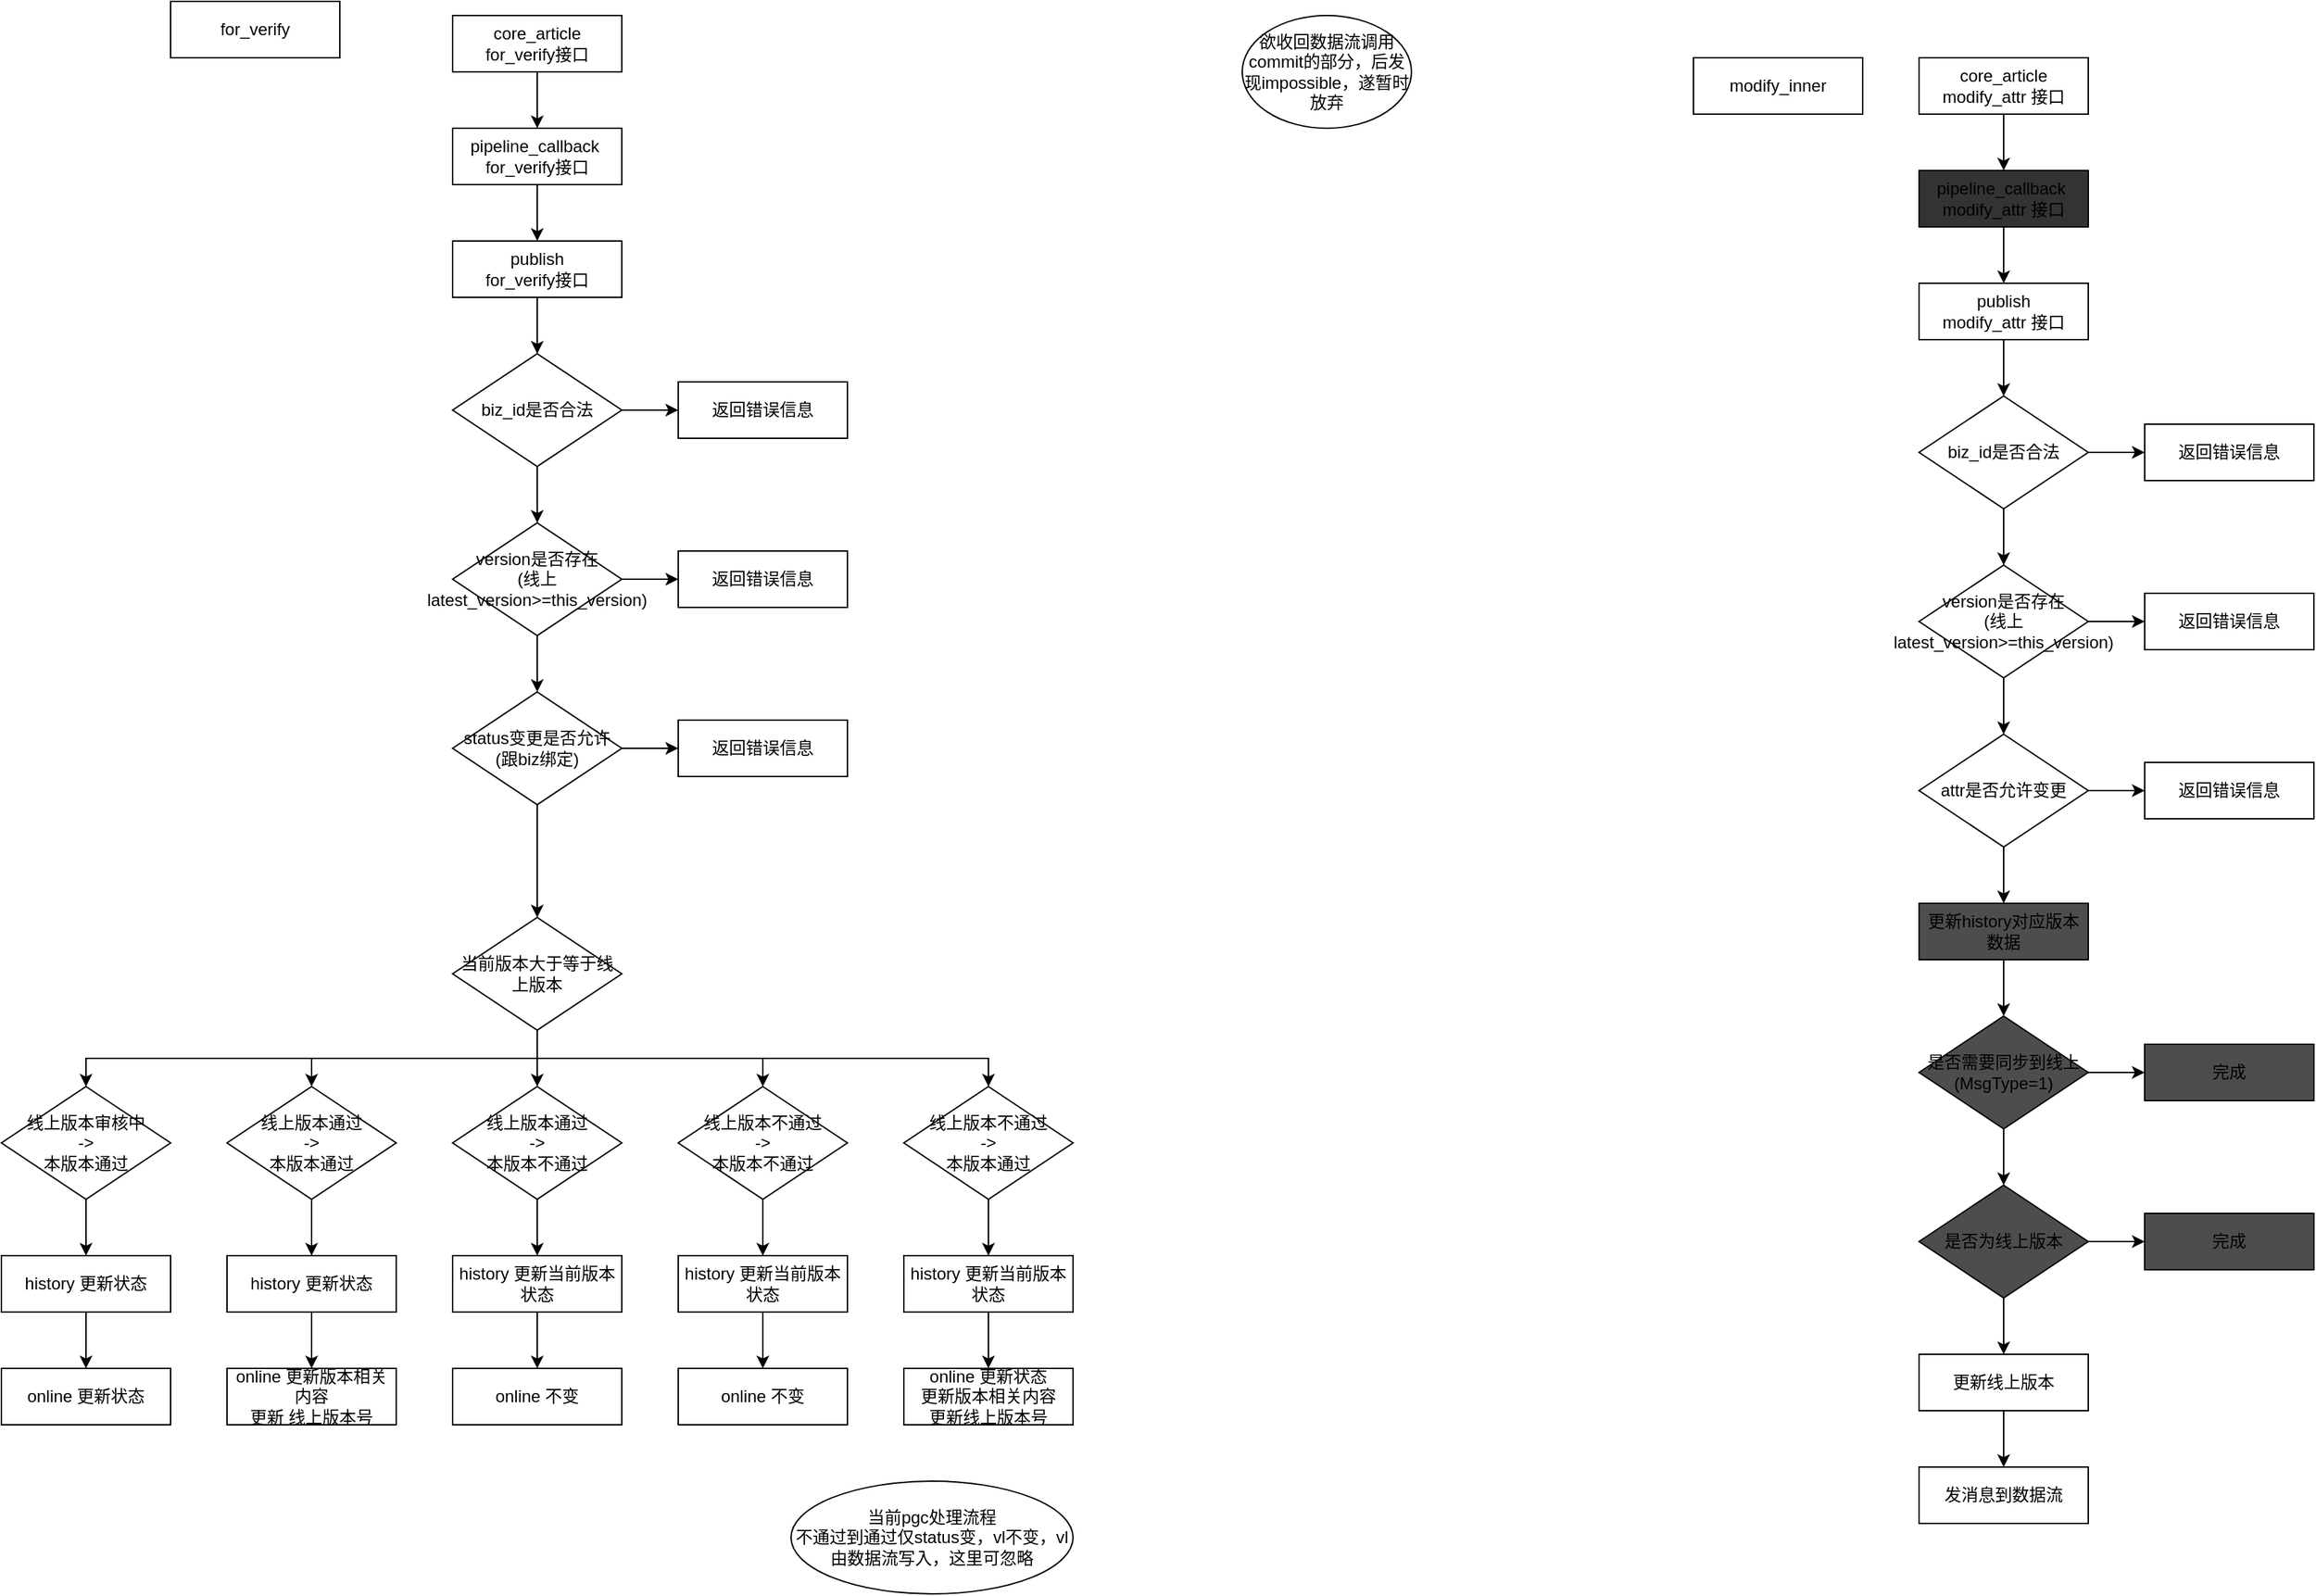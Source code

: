 <mxfile version="10.4.6" type="github"><diagram id="uwN7t0dQKSLG35ZwlZtE" name="Page-1"><mxGraphModel dx="678" dy="472" grid="1" gridSize="10" guides="1" tooltips="1" connect="1" arrows="1" fold="1" page="1" pageScale="1" pageWidth="3300" pageHeight="2339" math="0" shadow="0"><root><mxCell id="0"/><mxCell id="1" parent="0"/><mxCell id="C4Qsqmq2gH5LysrYEjTC-1" value="for_verify" style="rounded=0;whiteSpace=wrap;html=1;" vertex="1" parent="1"><mxGeometry x="160" y="30" width="120" height="40" as="geometry"/></mxCell><mxCell id="C4Qsqmq2gH5LysrYEjTC-2" value="modify_inner&lt;br&gt;" style="rounded=0;whiteSpace=wrap;html=1;" vertex="1" parent="1"><mxGeometry x="1240" y="70" width="120" height="40" as="geometry"/></mxCell><mxCell id="C4Qsqmq2gH5LysrYEjTC-14" style="edgeStyle=orthogonalEdgeStyle;rounded=0;orthogonalLoop=1;jettySize=auto;html=1;entryX=0.5;entryY=0;entryDx=0;entryDy=0;" edge="1" parent="1" source="C4Qsqmq2gH5LysrYEjTC-3" target="C4Qsqmq2gH5LysrYEjTC-6"><mxGeometry relative="1" as="geometry"/></mxCell><mxCell id="C4Qsqmq2gH5LysrYEjTC-3" value="pipeline_callback&amp;nbsp;&lt;br&gt;for_verify接口" style="rounded=0;whiteSpace=wrap;html=1;" vertex="1" parent="1"><mxGeometry x="360" y="120" width="120" height="40" as="geometry"/></mxCell><mxCell id="C4Qsqmq2gH5LysrYEjTC-17" value="" style="edgeStyle=orthogonalEdgeStyle;rounded=0;orthogonalLoop=1;jettySize=auto;html=1;" edge="1" parent="1" source="C4Qsqmq2gH5LysrYEjTC-5" target="C4Qsqmq2gH5LysrYEjTC-9"><mxGeometry relative="1" as="geometry"/></mxCell><mxCell id="C4Qsqmq2gH5LysrYEjTC-45" value="" style="edgeStyle=orthogonalEdgeStyle;rounded=0;orthogonalLoop=1;jettySize=auto;html=1;" edge="1" parent="1" source="C4Qsqmq2gH5LysrYEjTC-5" target="C4Qsqmq2gH5LysrYEjTC-22"><mxGeometry relative="1" as="geometry"/></mxCell><mxCell id="C4Qsqmq2gH5LysrYEjTC-5" value="version是否存在&lt;br&gt;(线上latest_version&amp;gt;=this_version)&lt;br&gt;" style="rhombus;whiteSpace=wrap;html=1;" vertex="1" parent="1"><mxGeometry x="360" y="400" width="120" height="80" as="geometry"/></mxCell><mxCell id="C4Qsqmq2gH5LysrYEjTC-15" value="" style="edgeStyle=orthogonalEdgeStyle;rounded=0;orthogonalLoop=1;jettySize=auto;html=1;" edge="1" parent="1" source="C4Qsqmq2gH5LysrYEjTC-6" target="C4Qsqmq2gH5LysrYEjTC-8"><mxGeometry relative="1" as="geometry"/></mxCell><mxCell id="C4Qsqmq2gH5LysrYEjTC-6" value="publish &lt;br&gt;for_verify接口" style="rounded=0;whiteSpace=wrap;html=1;" vertex="1" parent="1"><mxGeometry x="360" y="200" width="120" height="40" as="geometry"/></mxCell><mxCell id="C4Qsqmq2gH5LysrYEjTC-16" value="" style="edgeStyle=orthogonalEdgeStyle;rounded=0;orthogonalLoop=1;jettySize=auto;html=1;" edge="1" parent="1" source="C4Qsqmq2gH5LysrYEjTC-8" target="C4Qsqmq2gH5LysrYEjTC-5"><mxGeometry relative="1" as="geometry"/></mxCell><mxCell id="C4Qsqmq2gH5LysrYEjTC-46" value="" style="edgeStyle=orthogonalEdgeStyle;rounded=0;orthogonalLoop=1;jettySize=auto;html=1;" edge="1" parent="1" source="C4Qsqmq2gH5LysrYEjTC-8" target="C4Qsqmq2gH5LysrYEjTC-21"><mxGeometry relative="1" as="geometry"/></mxCell><mxCell id="C4Qsqmq2gH5LysrYEjTC-8" value="biz_id是否合法" style="rhombus;whiteSpace=wrap;html=1;" vertex="1" parent="1"><mxGeometry x="360" y="280" width="120" height="80" as="geometry"/></mxCell><mxCell id="C4Qsqmq2gH5LysrYEjTC-18" value="" style="edgeStyle=orthogonalEdgeStyle;rounded=0;orthogonalLoop=1;jettySize=auto;html=1;" edge="1" parent="1" source="C4Qsqmq2gH5LysrYEjTC-9"><mxGeometry relative="1" as="geometry"><mxPoint x="420" y="680" as="targetPoint"/></mxGeometry></mxCell><mxCell id="C4Qsqmq2gH5LysrYEjTC-44" value="" style="edgeStyle=orthogonalEdgeStyle;rounded=0;orthogonalLoop=1;jettySize=auto;html=1;" edge="1" parent="1" source="C4Qsqmq2gH5LysrYEjTC-9" target="C4Qsqmq2gH5LysrYEjTC-23"><mxGeometry relative="1" as="geometry"/></mxCell><mxCell id="C4Qsqmq2gH5LysrYEjTC-9" value="status变更是否允许&lt;br&gt;(跟biz绑定)&lt;br&gt;" style="rhombus;whiteSpace=wrap;html=1;" vertex="1" parent="1"><mxGeometry x="360" y="520" width="120" height="80" as="geometry"/></mxCell><mxCell id="C4Qsqmq2gH5LysrYEjTC-20" value="" style="edgeStyle=orthogonalEdgeStyle;rounded=0;orthogonalLoop=1;jettySize=auto;html=1;" edge="1" parent="1" source="C4Qsqmq2gH5LysrYEjTC-12"><mxGeometry relative="1" as="geometry"><mxPoint x="100" y="920" as="targetPoint"/></mxGeometry></mxCell><mxCell id="C4Qsqmq2gH5LysrYEjTC-12" value="线上版本审核中&lt;br&gt;-&amp;gt;&lt;br&gt;本版本通过" style="rhombus;whiteSpace=wrap;html=1;" vertex="1" parent="1"><mxGeometry x="40" y="800" width="120" height="80" as="geometry"/></mxCell><mxCell id="C4Qsqmq2gH5LysrYEjTC-21" value="返回错误信息" style="rounded=0;whiteSpace=wrap;html=1;" vertex="1" parent="1"><mxGeometry x="520" y="300" width="120" height="40" as="geometry"/></mxCell><mxCell id="C4Qsqmq2gH5LysrYEjTC-22" value="返回错误信息" style="rounded=0;whiteSpace=wrap;html=1;" vertex="1" parent="1"><mxGeometry x="520" y="420" width="120" height="40" as="geometry"/></mxCell><mxCell id="C4Qsqmq2gH5LysrYEjTC-23" value="返回错误信息" style="rounded=0;whiteSpace=wrap;html=1;" vertex="1" parent="1"><mxGeometry x="520" y="540" width="120" height="40" as="geometry"/></mxCell><mxCell id="C4Qsqmq2gH5LysrYEjTC-40" value="" style="edgeStyle=orthogonalEdgeStyle;rounded=0;orthogonalLoop=1;jettySize=auto;html=1;" edge="1" parent="1" source="C4Qsqmq2gH5LysrYEjTC-26" target="C4Qsqmq2gH5LysrYEjTC-32"><mxGeometry relative="1" as="geometry"/></mxCell><mxCell id="C4Qsqmq2gH5LysrYEjTC-26" value="线上版本通过&lt;br&gt;-&amp;gt;&lt;br&gt;本版本通过" style="rhombus;whiteSpace=wrap;html=1;" vertex="1" parent="1"><mxGeometry x="200" y="800" width="120" height="80" as="geometry"/></mxCell><mxCell id="C4Qsqmq2gH5LysrYEjTC-42" value="" style="edgeStyle=orthogonalEdgeStyle;rounded=0;orthogonalLoop=1;jettySize=auto;html=1;" edge="1" parent="1" source="C4Qsqmq2gH5LysrYEjTC-27" target="C4Qsqmq2gH5LysrYEjTC-31"><mxGeometry relative="1" as="geometry"/></mxCell><mxCell id="C4Qsqmq2gH5LysrYEjTC-27" value="线上版本通过&lt;br&gt;-&amp;gt;&lt;br&gt;本版本不通过" style="rhombus;whiteSpace=wrap;html=1;" vertex="1" parent="1"><mxGeometry x="360" y="800" width="120" height="80" as="geometry"/></mxCell><mxCell id="C4Qsqmq2gH5LysrYEjTC-39" value="" style="edgeStyle=orthogonalEdgeStyle;rounded=0;orthogonalLoop=1;jettySize=auto;html=1;" edge="1" parent="1" source="C4Qsqmq2gH5LysrYEjTC-28" target="C4Qsqmq2gH5LysrYEjTC-33"><mxGeometry relative="1" as="geometry"/></mxCell><mxCell id="C4Qsqmq2gH5LysrYEjTC-28" value="history 更新状态" style="rounded=0;whiteSpace=wrap;html=1;" vertex="1" parent="1"><mxGeometry x="40" y="920" width="120" height="40" as="geometry"/></mxCell><mxCell id="C4Qsqmq2gH5LysrYEjTC-30" value="online 更新版本相关内容&lt;br&gt;更新 线上版本号&lt;br&gt;" style="rounded=0;whiteSpace=wrap;html=1;" vertex="1" parent="1"><mxGeometry x="200" y="1000" width="120" height="40" as="geometry"/></mxCell><mxCell id="C4Qsqmq2gH5LysrYEjTC-43" value="" style="edgeStyle=orthogonalEdgeStyle;rounded=0;orthogonalLoop=1;jettySize=auto;html=1;" edge="1" parent="1" source="C4Qsqmq2gH5LysrYEjTC-31" target="C4Qsqmq2gH5LysrYEjTC-34"><mxGeometry relative="1" as="geometry"/></mxCell><mxCell id="C4Qsqmq2gH5LysrYEjTC-31" value="history 更新当前版本状态" style="rounded=0;whiteSpace=wrap;html=1;" vertex="1" parent="1"><mxGeometry x="360" y="920" width="120" height="40" as="geometry"/></mxCell><mxCell id="C4Qsqmq2gH5LysrYEjTC-41" value="" style="edgeStyle=orthogonalEdgeStyle;rounded=0;orthogonalLoop=1;jettySize=auto;html=1;" edge="1" parent="1" source="C4Qsqmq2gH5LysrYEjTC-32" target="C4Qsqmq2gH5LysrYEjTC-30"><mxGeometry relative="1" as="geometry"/></mxCell><mxCell id="C4Qsqmq2gH5LysrYEjTC-32" value="history 更新状态" style="rounded=0;whiteSpace=wrap;html=1;" vertex="1" parent="1"><mxGeometry x="200" y="920" width="120" height="40" as="geometry"/></mxCell><mxCell id="C4Qsqmq2gH5LysrYEjTC-33" value="online 更新状态&lt;br&gt;" style="rounded=0;whiteSpace=wrap;html=1;" vertex="1" parent="1"><mxGeometry x="40" y="1000" width="120" height="40" as="geometry"/></mxCell><mxCell id="C4Qsqmq2gH5LysrYEjTC-34" value="online 不变" style="rounded=0;whiteSpace=wrap;html=1;" vertex="1" parent="1"><mxGeometry x="360" y="1000" width="120" height="40" as="geometry"/></mxCell><mxCell id="C4Qsqmq2gH5LysrYEjTC-52" value="" style="edgeStyle=orthogonalEdgeStyle;rounded=0;orthogonalLoop=1;jettySize=auto;html=1;" edge="1" parent="1" source="C4Qsqmq2gH5LysrYEjTC-47" target="C4Qsqmq2gH5LysrYEjTC-48"><mxGeometry relative="1" as="geometry"/></mxCell><mxCell id="C4Qsqmq2gH5LysrYEjTC-47" value="pipeline_callback&amp;nbsp;&lt;br&gt;modify_attr 接口" style="rounded=0;whiteSpace=wrap;html=1;fillColor=#333333;" vertex="1" parent="1"><mxGeometry x="1400" y="150" width="120" height="40" as="geometry"/></mxCell><mxCell id="C4Qsqmq2gH5LysrYEjTC-53" value="" style="edgeStyle=orthogonalEdgeStyle;rounded=0;orthogonalLoop=1;jettySize=auto;html=1;" edge="1" parent="1" source="C4Qsqmq2gH5LysrYEjTC-48" target="C4Qsqmq2gH5LysrYEjTC-49"><mxGeometry relative="1" as="geometry"/></mxCell><mxCell id="C4Qsqmq2gH5LysrYEjTC-48" value="publish &lt;br&gt;modify_attr 接口" style="rounded=0;whiteSpace=wrap;html=1;" vertex="1" parent="1"><mxGeometry x="1400" y="230" width="120" height="40" as="geometry"/></mxCell><mxCell id="C4Qsqmq2gH5LysrYEjTC-54" value="" style="edgeStyle=orthogonalEdgeStyle;rounded=0;orthogonalLoop=1;jettySize=auto;html=1;" edge="1" parent="1" source="C4Qsqmq2gH5LysrYEjTC-49" target="C4Qsqmq2gH5LysrYEjTC-50"><mxGeometry relative="1" as="geometry"/></mxCell><mxCell id="C4Qsqmq2gH5LysrYEjTC-72" value="" style="edgeStyle=orthogonalEdgeStyle;rounded=0;orthogonalLoop=1;jettySize=auto;html=1;" edge="1" parent="1" source="C4Qsqmq2gH5LysrYEjTC-49" target="C4Qsqmq2gH5LysrYEjTC-71"><mxGeometry relative="1" as="geometry"/></mxCell><mxCell id="C4Qsqmq2gH5LysrYEjTC-49" value="biz_id是否合法" style="rhombus;whiteSpace=wrap;html=1;" vertex="1" parent="1"><mxGeometry x="1400" y="310" width="120" height="80" as="geometry"/></mxCell><mxCell id="C4Qsqmq2gH5LysrYEjTC-55" value="" style="edgeStyle=orthogonalEdgeStyle;rounded=0;orthogonalLoop=1;jettySize=auto;html=1;" edge="1" parent="1" source="C4Qsqmq2gH5LysrYEjTC-50" target="C4Qsqmq2gH5LysrYEjTC-51"><mxGeometry relative="1" as="geometry"/></mxCell><mxCell id="C4Qsqmq2gH5LysrYEjTC-74" value="" style="edgeStyle=orthogonalEdgeStyle;rounded=0;orthogonalLoop=1;jettySize=auto;html=1;" edge="1" parent="1" source="C4Qsqmq2gH5LysrYEjTC-50" target="C4Qsqmq2gH5LysrYEjTC-73"><mxGeometry relative="1" as="geometry"/></mxCell><mxCell id="C4Qsqmq2gH5LysrYEjTC-50" value="version是否存在&lt;br&gt;(线上latest_version&amp;gt;=this_version)" style="rhombus;whiteSpace=wrap;html=1;" vertex="1" parent="1"><mxGeometry x="1400" y="430" width="120" height="80" as="geometry"/></mxCell><mxCell id="C4Qsqmq2gH5LysrYEjTC-66" value="" style="edgeStyle=orthogonalEdgeStyle;rounded=0;orthogonalLoop=1;jettySize=auto;html=1;" edge="1" parent="1" source="C4Qsqmq2gH5LysrYEjTC-51" target="C4Qsqmq2gH5LysrYEjTC-56"><mxGeometry relative="1" as="geometry"/></mxCell><mxCell id="C4Qsqmq2gH5LysrYEjTC-76" value="" style="edgeStyle=orthogonalEdgeStyle;rounded=0;orthogonalLoop=1;jettySize=auto;html=1;" edge="1" parent="1" source="C4Qsqmq2gH5LysrYEjTC-51" target="C4Qsqmq2gH5LysrYEjTC-75"><mxGeometry relative="1" as="geometry"/></mxCell><mxCell id="C4Qsqmq2gH5LysrYEjTC-51" value="attr是否允许变更&lt;br&gt;" style="rhombus;whiteSpace=wrap;html=1;" vertex="1" parent="1"><mxGeometry x="1400" y="550" width="120" height="80" as="geometry"/></mxCell><mxCell id="C4Qsqmq2gH5LysrYEjTC-67" value="" style="edgeStyle=orthogonalEdgeStyle;rounded=0;orthogonalLoop=1;jettySize=auto;html=1;" edge="1" parent="1" source="C4Qsqmq2gH5LysrYEjTC-56" target="C4Qsqmq2gH5LysrYEjTC-65"><mxGeometry relative="1" as="geometry"/></mxCell><mxCell id="C4Qsqmq2gH5LysrYEjTC-69" value="" style="edgeStyle=orthogonalEdgeStyle;rounded=0;orthogonalLoop=1;jettySize=auto;html=1;" edge="1" parent="1" source="C4Qsqmq2gH5LysrYEjTC-57" target="C4Qsqmq2gH5LysrYEjTC-61"><mxGeometry relative="1" as="geometry"/></mxCell><mxCell id="C4Qsqmq2gH5LysrYEjTC-80" value="" style="edgeStyle=orthogonalEdgeStyle;rounded=0;orthogonalLoop=1;jettySize=auto;html=1;fillColor=#4D4D4D;" edge="1" parent="1" source="C4Qsqmq2gH5LysrYEjTC-57" target="C4Qsqmq2gH5LysrYEjTC-79"><mxGeometry relative="1" as="geometry"/></mxCell><mxCell id="C4Qsqmq2gH5LysrYEjTC-57" value="是否为线上版本" style="rhombus;whiteSpace=wrap;html=1;fillColor=#4D4D4D;" vertex="1" parent="1"><mxGeometry x="1400" y="870" width="120" height="80" as="geometry"/></mxCell><mxCell id="C4Qsqmq2gH5LysrYEjTC-70" value="" style="edgeStyle=orthogonalEdgeStyle;rounded=0;orthogonalLoop=1;jettySize=auto;html=1;" edge="1" parent="1" source="C4Qsqmq2gH5LysrYEjTC-61" target="C4Qsqmq2gH5LysrYEjTC-62"><mxGeometry relative="1" as="geometry"/></mxCell><mxCell id="C4Qsqmq2gH5LysrYEjTC-61" value="更新线上版本" style="rounded=0;whiteSpace=wrap;html=1;" vertex="1" parent="1"><mxGeometry x="1400" y="990" width="120" height="40" as="geometry"/></mxCell><mxCell id="C4Qsqmq2gH5LysrYEjTC-62" value="发消息到数据流" style="rounded=0;whiteSpace=wrap;html=1;" vertex="1" parent="1"><mxGeometry x="1400" y="1070" width="120" height="40" as="geometry"/></mxCell><mxCell id="C4Qsqmq2gH5LysrYEjTC-68" value="" style="edgeStyle=orthogonalEdgeStyle;rounded=0;orthogonalLoop=1;jettySize=auto;html=1;" edge="1" parent="1" source="C4Qsqmq2gH5LysrYEjTC-65" target="C4Qsqmq2gH5LysrYEjTC-57"><mxGeometry relative="1" as="geometry"/></mxCell><mxCell id="C4Qsqmq2gH5LysrYEjTC-78" value="" style="edgeStyle=orthogonalEdgeStyle;rounded=0;orthogonalLoop=1;jettySize=auto;html=1;fillColor=#4D4D4D;" edge="1" parent="1" source="C4Qsqmq2gH5LysrYEjTC-65" target="C4Qsqmq2gH5LysrYEjTC-77"><mxGeometry relative="1" as="geometry"/></mxCell><mxCell id="C4Qsqmq2gH5LysrYEjTC-65" value="是否需要同步到线上&lt;br&gt;(MsgType=1)&lt;br&gt;" style="rhombus;whiteSpace=wrap;html=1;fillColor=#4D4D4D;" vertex="1" parent="1"><mxGeometry x="1400" y="750" width="120" height="80" as="geometry"/></mxCell><mxCell id="C4Qsqmq2gH5LysrYEjTC-71" value="返回错误信息" style="rounded=0;whiteSpace=wrap;html=1;" vertex="1" parent="1"><mxGeometry x="1560" y="330" width="120" height="40" as="geometry"/></mxCell><mxCell id="C4Qsqmq2gH5LysrYEjTC-73" value="返回错误信息" style="rounded=0;whiteSpace=wrap;html=1;" vertex="1" parent="1"><mxGeometry x="1560" y="450" width="120" height="40" as="geometry"/></mxCell><mxCell id="C4Qsqmq2gH5LysrYEjTC-75" value="返回错误信息" style="rounded=0;whiteSpace=wrap;html=1;" vertex="1" parent="1"><mxGeometry x="1560" y="570" width="120" height="40" as="geometry"/></mxCell><mxCell id="C4Qsqmq2gH5LysrYEjTC-77" value="完成" style="rounded=0;whiteSpace=wrap;html=1;fillColor=#4D4D4D;" vertex="1" parent="1"><mxGeometry x="1560" y="770" width="120" height="40" as="geometry"/></mxCell><mxCell id="C4Qsqmq2gH5LysrYEjTC-79" value="完成" style="rounded=0;whiteSpace=wrap;html=1;fillColor=#4D4D4D;" vertex="1" parent="1"><mxGeometry x="1560" y="890" width="120" height="40" as="geometry"/></mxCell><mxCell id="C4Qsqmq2gH5LysrYEjTC-82" value="" style="edgeStyle=orthogonalEdgeStyle;rounded=0;orthogonalLoop=1;jettySize=auto;html=1;" edge="1" parent="1" source="C4Qsqmq2gH5LysrYEjTC-81" target="C4Qsqmq2gH5LysrYEjTC-3"><mxGeometry relative="1" as="geometry"/></mxCell><mxCell id="C4Qsqmq2gH5LysrYEjTC-81" value="core_article &lt;br&gt;for_verify接口" style="rounded=0;whiteSpace=wrap;html=1;" vertex="1" parent="1"><mxGeometry x="360" y="40" width="120" height="40" as="geometry"/></mxCell><mxCell id="C4Qsqmq2gH5LysrYEjTC-83" value="" style="edgeStyle=orthogonalEdgeStyle;rounded=0;orthogonalLoop=1;jettySize=auto;html=1;" edge="1" parent="1" source="C4Qsqmq2gH5LysrYEjTC-84" target="C4Qsqmq2gH5LysrYEjTC-86"><mxGeometry relative="1" as="geometry"/></mxCell><mxCell id="C4Qsqmq2gH5LysrYEjTC-84" value="线上版本不通过&lt;br&gt;-&amp;gt;&lt;br&gt;本版本不通过" style="rhombus;whiteSpace=wrap;html=1;" vertex="1" parent="1"><mxGeometry x="520" y="800" width="120" height="80" as="geometry"/></mxCell><mxCell id="C4Qsqmq2gH5LysrYEjTC-85" value="" style="edgeStyle=orthogonalEdgeStyle;rounded=0;orthogonalLoop=1;jettySize=auto;html=1;" edge="1" parent="1" source="C4Qsqmq2gH5LysrYEjTC-86" target="C4Qsqmq2gH5LysrYEjTC-87"><mxGeometry relative="1" as="geometry"/></mxCell><mxCell id="C4Qsqmq2gH5LysrYEjTC-86" value="history 更新当前版本状态" style="rounded=0;whiteSpace=wrap;html=1;" vertex="1" parent="1"><mxGeometry x="520" y="920" width="120" height="40" as="geometry"/></mxCell><mxCell id="C4Qsqmq2gH5LysrYEjTC-87" value="online 不变" style="rounded=0;whiteSpace=wrap;html=1;" vertex="1" parent="1"><mxGeometry x="520" y="1000" width="120" height="40" as="geometry"/></mxCell><mxCell id="C4Qsqmq2gH5LysrYEjTC-88" value="" style="edgeStyle=orthogonalEdgeStyle;rounded=0;orthogonalLoop=1;jettySize=auto;html=1;" edge="1" parent="1" source="C4Qsqmq2gH5LysrYEjTC-89" target="C4Qsqmq2gH5LysrYEjTC-91"><mxGeometry relative="1" as="geometry"/></mxCell><mxCell id="C4Qsqmq2gH5LysrYEjTC-89" value="线上版本不通过&lt;br&gt;-&amp;gt;&lt;br&gt;本版本通过" style="rhombus;whiteSpace=wrap;html=1;" vertex="1" parent="1"><mxGeometry x="680" y="800" width="120" height="80" as="geometry"/></mxCell><mxCell id="C4Qsqmq2gH5LysrYEjTC-90" value="" style="edgeStyle=orthogonalEdgeStyle;rounded=0;orthogonalLoop=1;jettySize=auto;html=1;" edge="1" parent="1" source="C4Qsqmq2gH5LysrYEjTC-91" target="C4Qsqmq2gH5LysrYEjTC-92"><mxGeometry relative="1" as="geometry"/></mxCell><mxCell id="C4Qsqmq2gH5LysrYEjTC-91" value="history 更新当前版本状态" style="rounded=0;whiteSpace=wrap;html=1;" vertex="1" parent="1"><mxGeometry x="680" y="920" width="120" height="40" as="geometry"/></mxCell><mxCell id="C4Qsqmq2gH5LysrYEjTC-92" value="online 更新状态&lt;br&gt;更新版本相关内容&lt;br&gt;更新线上版本号&lt;br&gt;" style="rounded=0;whiteSpace=wrap;html=1;" vertex="1" parent="1"><mxGeometry x="680" y="1000" width="120" height="40" as="geometry"/></mxCell><mxCell id="C4Qsqmq2gH5LysrYEjTC-93" value="当前pgc处理流程&lt;br&gt;不通过到通过仅status变，vl不变，vl由数据流写入，这里可忽略&lt;br&gt;" style="ellipse;whiteSpace=wrap;html=1;" vertex="1" parent="1"><mxGeometry x="600" y="1080" width="200" height="80" as="geometry"/></mxCell><mxCell id="C4Qsqmq2gH5LysrYEjTC-95" value="" style="edgeStyle=orthogonalEdgeStyle;rounded=0;orthogonalLoop=1;jettySize=auto;html=1;" edge="1" parent="1" source="C4Qsqmq2gH5LysrYEjTC-94" target="C4Qsqmq2gH5LysrYEjTC-47"><mxGeometry relative="1" as="geometry"/></mxCell><mxCell id="C4Qsqmq2gH5LysrYEjTC-94" value="core_article &lt;br&gt;modify_attr 接口" style="rounded=0;whiteSpace=wrap;html=1;" vertex="1" parent="1"><mxGeometry x="1400" y="70" width="120" height="40" as="geometry"/></mxCell><mxCell id="C4Qsqmq2gH5LysrYEjTC-102" style="edgeStyle=orthogonalEdgeStyle;rounded=0;orthogonalLoop=1;jettySize=auto;html=1;entryX=0.5;entryY=0;entryDx=0;entryDy=0;exitX=0.5;exitY=1;exitDx=0;exitDy=0;" edge="1" parent="1" source="C4Qsqmq2gH5LysrYEjTC-101" target="C4Qsqmq2gH5LysrYEjTC-12"><mxGeometry relative="1" as="geometry"/></mxCell><mxCell id="C4Qsqmq2gH5LysrYEjTC-103" style="edgeStyle=orthogonalEdgeStyle;rounded=0;orthogonalLoop=1;jettySize=auto;html=1;entryX=0.5;entryY=0;entryDx=0;entryDy=0;exitX=0.5;exitY=1;exitDx=0;exitDy=0;" edge="1" parent="1" source="C4Qsqmq2gH5LysrYEjTC-101" target="C4Qsqmq2gH5LysrYEjTC-26"><mxGeometry relative="1" as="geometry"/></mxCell><mxCell id="C4Qsqmq2gH5LysrYEjTC-104" style="edgeStyle=orthogonalEdgeStyle;rounded=0;orthogonalLoop=1;jettySize=auto;html=1;entryX=0.5;entryY=0;entryDx=0;entryDy=0;" edge="1" parent="1" source="C4Qsqmq2gH5LysrYEjTC-101" target="C4Qsqmq2gH5LysrYEjTC-27"><mxGeometry relative="1" as="geometry"/></mxCell><mxCell id="C4Qsqmq2gH5LysrYEjTC-105" style="edgeStyle=orthogonalEdgeStyle;rounded=0;orthogonalLoop=1;jettySize=auto;html=1;entryX=0.5;entryY=0;entryDx=0;entryDy=0;exitX=0.5;exitY=1;exitDx=0;exitDy=0;" edge="1" parent="1" source="C4Qsqmq2gH5LysrYEjTC-101" target="C4Qsqmq2gH5LysrYEjTC-84"><mxGeometry relative="1" as="geometry"/></mxCell><mxCell id="C4Qsqmq2gH5LysrYEjTC-106" style="edgeStyle=orthogonalEdgeStyle;rounded=0;orthogonalLoop=1;jettySize=auto;html=1;entryX=0.5;entryY=0;entryDx=0;entryDy=0;exitX=0.5;exitY=1;exitDx=0;exitDy=0;" edge="1" parent="1" source="C4Qsqmq2gH5LysrYEjTC-101" target="C4Qsqmq2gH5LysrYEjTC-89"><mxGeometry relative="1" as="geometry"/></mxCell><mxCell id="C4Qsqmq2gH5LysrYEjTC-101" value="当前版本大于等于线上版本" style="rhombus;whiteSpace=wrap;html=1;fillColor=none;" vertex="1" parent="1"><mxGeometry x="360" y="680" width="120" height="80" as="geometry"/></mxCell><mxCell id="C4Qsqmq2gH5LysrYEjTC-107" value="欲收回数据流调用commit的部分，后发现impossible，遂暂时放弃" style="ellipse;whiteSpace=wrap;html=1;fillColor=none;" vertex="1" parent="1"><mxGeometry x="920" y="40" width="120" height="80" as="geometry"/></mxCell><mxCell id="C4Qsqmq2gH5LysrYEjTC-56" value="更新history对应版本数据" style="rounded=0;whiteSpace=wrap;html=1;fillColor=#4D4D4D;" vertex="1" parent="1"><mxGeometry x="1400" y="670" width="120" height="40" as="geometry"/></mxCell></root></mxGraphModel></diagram></mxfile>
